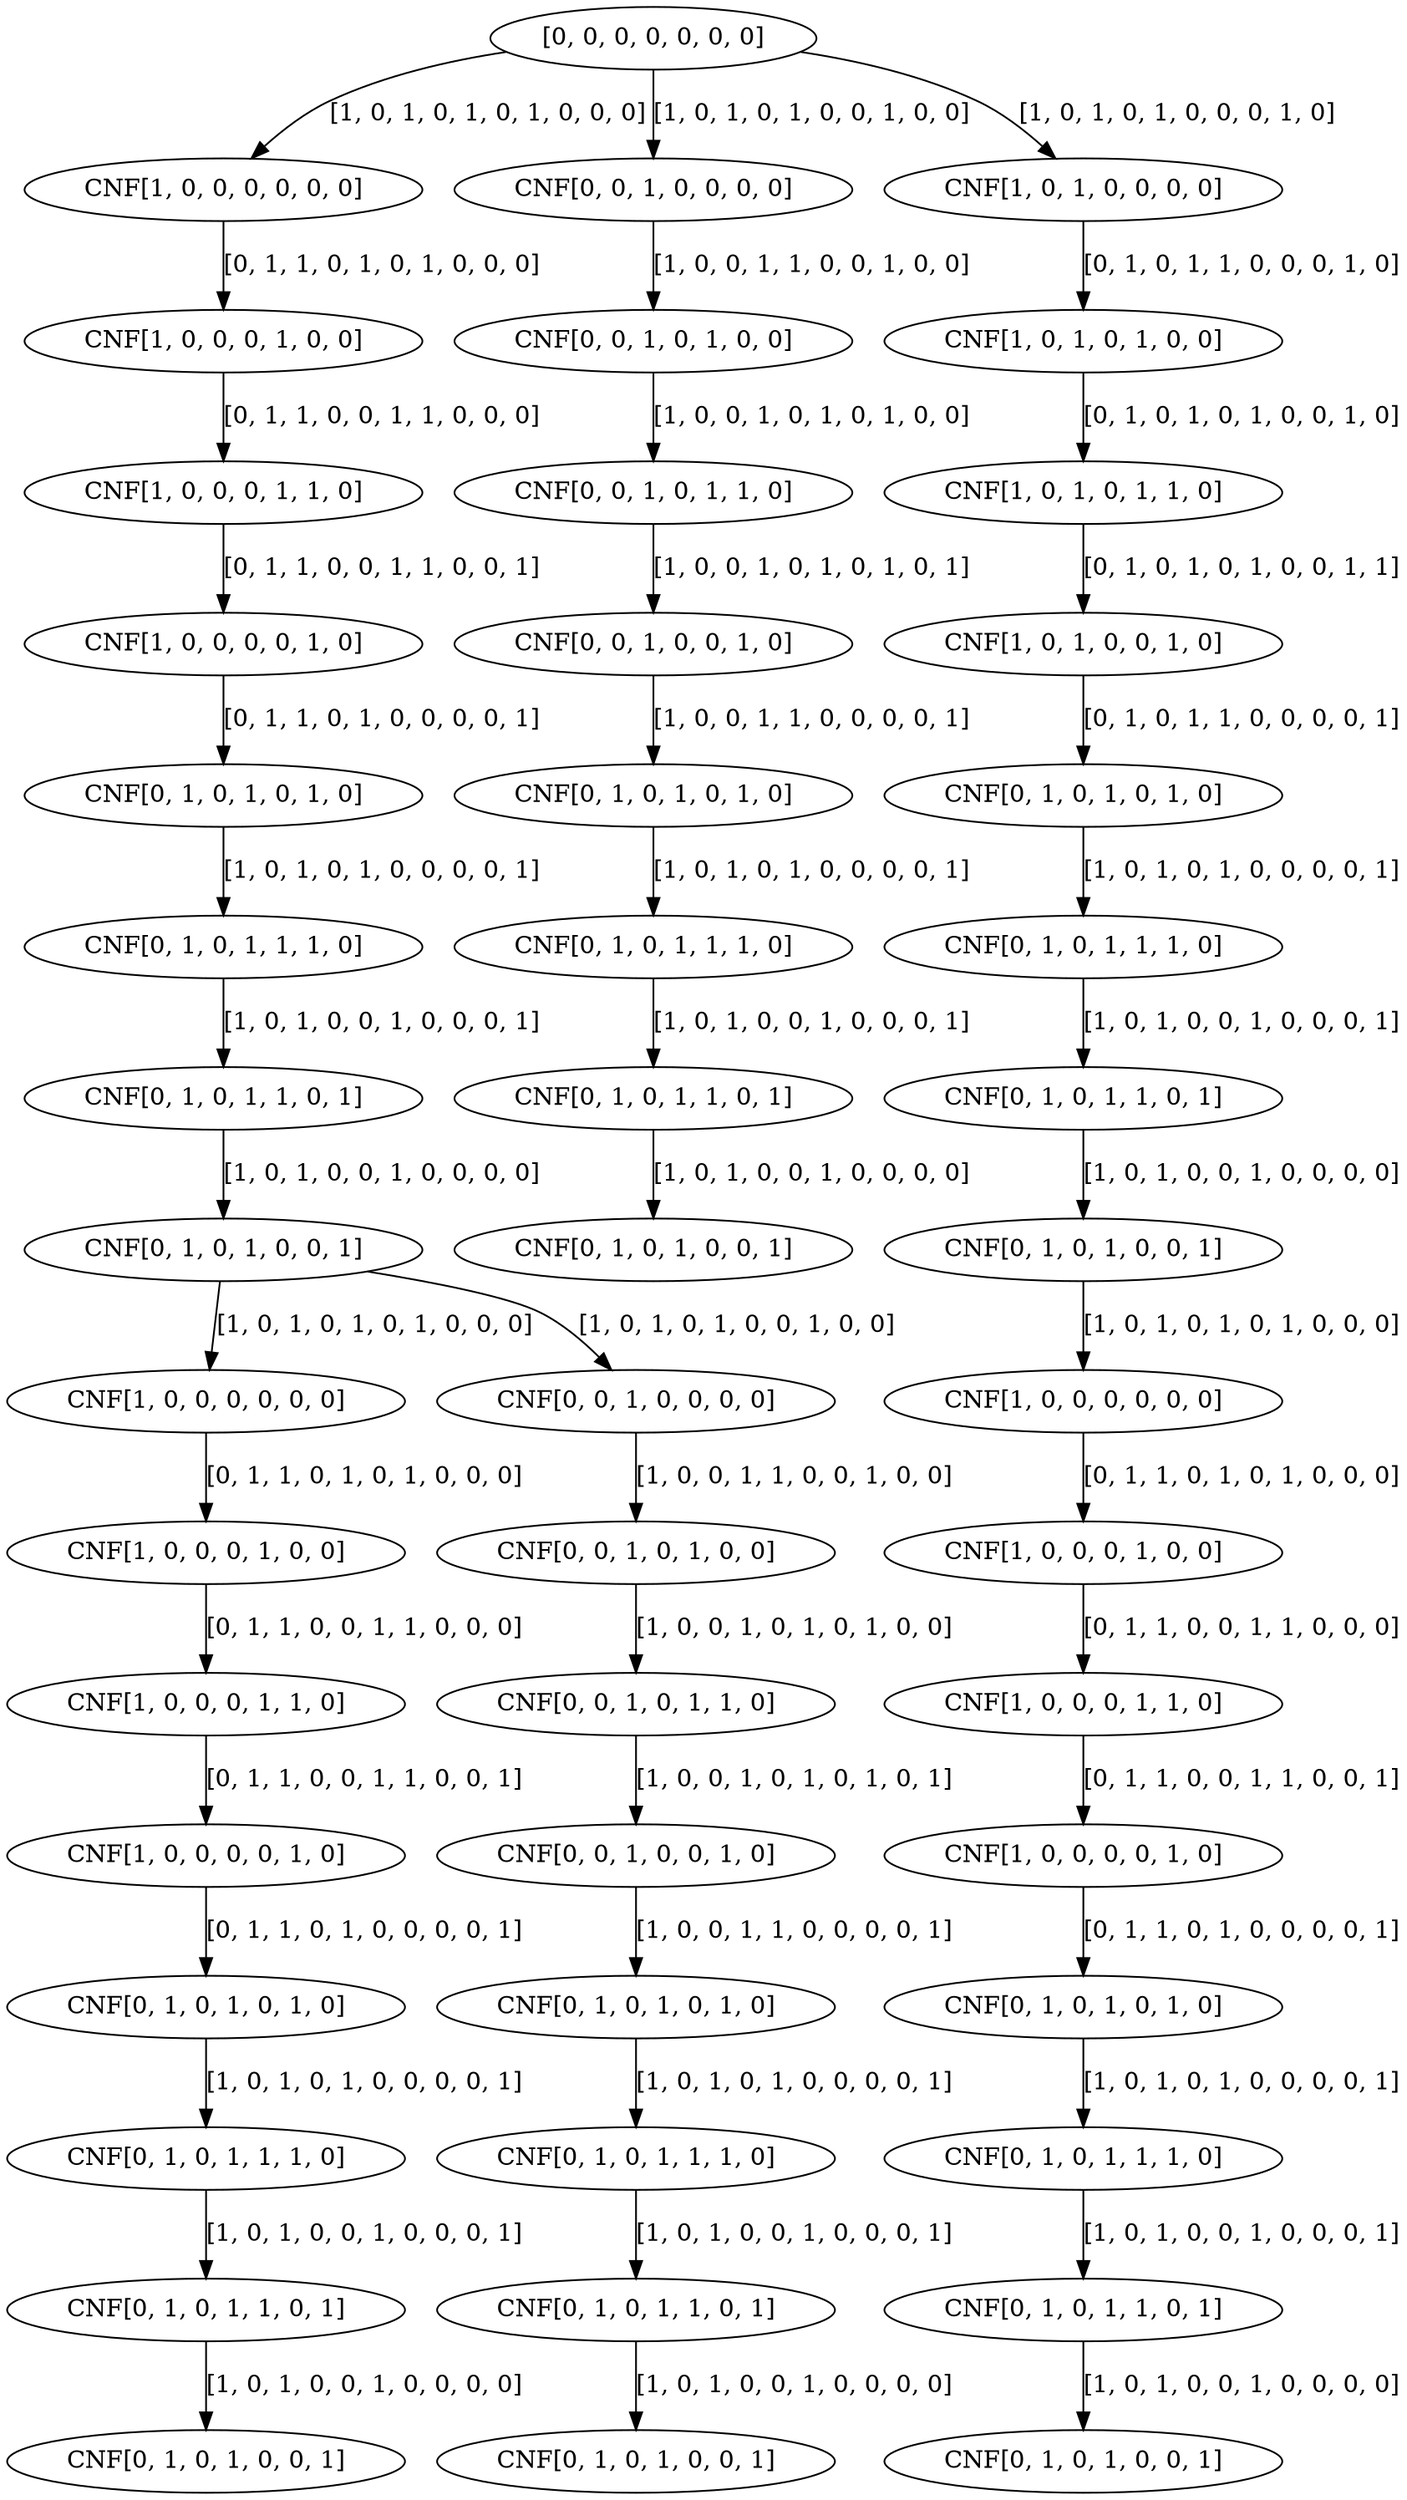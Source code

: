 digraph t {
root [label = "[0, 0, 0, 0, 0, 0, 0]"];
CNF1 [label = "CNF[1, 0, 0, 0, 0, 0, 0]"];
CNF2 [label = "CNF[1, 0, 0, 0, 1, 0, 0]"];
CNF3 [label = "CNF[1, 0, 0, 0, 1, 1, 0]"];
CNF4 [label = "CNF[1, 0, 0, 0, 0, 1, 0]"];
CNF5 [label = "CNF[0, 1, 0, 1, 0, 1, 0]"];
CNF6 [label = "CNF[0, 1, 0, 1, 1, 1, 0]"];
CNF7 [label = "CNF[0, 1, 0, 1, 1, 0, 1]"];
CNF8 [label = "CNF[0, 1, 0, 1, 0, 0, 1]"];
CNF9 [label = "CNF[0, 0, 1, 0, 0, 0, 0]"];
CNF10 [label = "CNF[0, 0, 1, 0, 1, 0, 0]"];
CNF11 [label = "CNF[0, 0, 1, 0, 1, 1, 0]"];
CNF12 [label = "CNF[0, 0, 1, 0, 0, 1, 0]"];
CNF13 [label = "CNF[0, 1, 0, 1, 0, 1, 0]"];
CNF14 [label = "CNF[0, 1, 0, 1, 1, 1, 0]"];
CNF15 [label = "CNF[0, 1, 0, 1, 1, 0, 1]"];
CNF16 [label = "CNF[0, 1, 0, 1, 0, 0, 1]"];
CNF17 [label = "CNF[1, 0, 1, 0, 0, 0, 0]"];
CNF18 [label = "CNF[1, 0, 1, 0, 1, 0, 0]"];
CNF19 [label = "CNF[1, 0, 1, 0, 1, 1, 0]"];
CNF20 [label = "CNF[1, 0, 1, 0, 0, 1, 0]"];
CNF21 [label = "CNF[0, 1, 0, 1, 0, 1, 0]"];
CNF22 [label = "CNF[0, 1, 0, 1, 1, 1, 0]"];
CNF23 [label = "CNF[0, 1, 0, 1, 1, 0, 1]"];
CNF24 [label = "CNF[0, 1, 0, 1, 0, 0, 1]"];
CNF25 [label = "CNF[1, 0, 0, 0, 0, 0, 0]"];
CNF26 [label = "CNF[1, 0, 0, 0, 1, 0, 0]"];
CNF27 [label = "CNF[1, 0, 0, 0, 1, 1, 0]"];
CNF28 [label = "CNF[1, 0, 0, 0, 0, 1, 0]"];
CNF29 [label = "CNF[0, 1, 0, 1, 0, 1, 0]"];
CNF30 [label = "CNF[0, 1, 0, 1, 1, 1, 0]"];
CNF31 [label = "CNF[0, 1, 0, 1, 1, 0, 1]"];
CNF32 [label = "CNF[0, 1, 0, 1, 0, 0, 1]"];
CNF33 [label = "CNF[0, 0, 1, 0, 0, 0, 0]"];
CNF34 [label = "CNF[0, 0, 1, 0, 1, 0, 0]"];
CNF35 [label = "CNF[0, 0, 1, 0, 1, 1, 0]"];
CNF36 [label = "CNF[0, 0, 1, 0, 0, 1, 0]"];
CNF37 [label = "CNF[0, 1, 0, 1, 0, 1, 0]"];
CNF38 [label = "CNF[0, 1, 0, 1, 1, 1, 0]"];
CNF39 [label = "CNF[0, 1, 0, 1, 1, 0, 1]"];
CNF40 [label = "CNF[0, 1, 0, 1, 0, 0, 1]"];
CNF41 [label = "CNF[1, 0, 0, 0, 0, 0, 0]"];
CNF42 [label = "CNF[1, 0, 0, 0, 1, 0, 0]"];
CNF43 [label = "CNF[1, 0, 0, 0, 1, 1, 0]"];
CNF44 [label = "CNF[1, 0, 0, 0, 0, 1, 0]"];
CNF45 [label = "CNF[0, 1, 0, 1, 0, 1, 0]"];
CNF46 [label = "CNF[0, 1, 0, 1, 1, 1, 0]"];
CNF47 [label = "CNF[0, 1, 0, 1, 1, 0, 1]"];
CNF48 [label = "CNF[0, 1, 0, 1, 0, 0, 1]"];
root -> CNF1 [label = "[1, 0, 1, 0, 1, 0, 1, 0, 0, 0]"];
CNF1 -> CNF2 [label = "[0, 1, 1, 0, 1, 0, 1, 0, 0, 0]"];
CNF2 -> CNF3 [label = "[0, 1, 1, 0, 0, 1, 1, 0, 0, 0]"];
CNF3 -> CNF4 [label = "[0, 1, 1, 0, 0, 1, 1, 0, 0, 1]"];
CNF4 -> CNF5 [label = "[0, 1, 1, 0, 1, 0, 0, 0, 0, 1]"];
CNF5 -> CNF6 [label = "[1, 0, 1, 0, 1, 0, 0, 0, 0, 1]"];
CNF6 -> CNF7 [label = "[1, 0, 1, 0, 0, 1, 0, 0, 0, 1]"];
CNF7 -> CNF8 [label = "[1, 0, 1, 0, 0, 1, 0, 0, 0, 0]"];
root -> CNF9 [label = "[1, 0, 1, 0, 1, 0, 0, 1, 0, 0]"];
CNF9 -> CNF10 [label = "[1, 0, 0, 1, 1, 0, 0, 1, 0, 0]"];
CNF10 -> CNF11 [label = "[1, 0, 0, 1, 0, 1, 0, 1, 0, 0]"];
CNF11 -> CNF12 [label = "[1, 0, 0, 1, 0, 1, 0, 1, 0, 1]"];
CNF12 -> CNF13 [label = "[1, 0, 0, 1, 1, 0, 0, 0, 0, 1]"];
CNF13 -> CNF14 [label = "[1, 0, 1, 0, 1, 0, 0, 0, 0, 1]"];
CNF14 -> CNF15 [label = "[1, 0, 1, 0, 0, 1, 0, 0, 0, 1]"];
CNF15 -> CNF16 [label = "[1, 0, 1, 0, 0, 1, 0, 0, 0, 0]"];
root -> CNF17 [label = "[1, 0, 1, 0, 1, 0, 0, 0, 1, 0]"];
CNF17 -> CNF18 [label = "[0, 1, 0, 1, 1, 0, 0, 0, 1, 0]"];
CNF18 -> CNF19 [label = "[0, 1, 0, 1, 0, 1, 0, 0, 1, 0]"];
CNF19 -> CNF20 [label = "[0, 1, 0, 1, 0, 1, 0, 0, 1, 1]"];
CNF20 -> CNF21 [label = "[0, 1, 0, 1, 1, 0, 0, 0, 0, 1]"];
CNF21 -> CNF22 [label = "[1, 0, 1, 0, 1, 0, 0, 0, 0, 1]"];
CNF22 -> CNF23 [label = "[1, 0, 1, 0, 0, 1, 0, 0, 0, 1]"];
CNF23 -> CNF24 [label = "[1, 0, 1, 0, 0, 1, 0, 0, 0, 0]"];
CNF8 -> CNF25 [label = "[1, 0, 1, 0, 1, 0, 1, 0, 0, 0]"];
CNF25 -> CNF26 [label = "[0, 1, 1, 0, 1, 0, 1, 0, 0, 0]"];
CNF26 -> CNF27 [label = "[0, 1, 1, 0, 0, 1, 1, 0, 0, 0]"];
CNF27 -> CNF28 [label = "[0, 1, 1, 0, 0, 1, 1, 0, 0, 1]"];
CNF28 -> CNF29 [label = "[0, 1, 1, 0, 1, 0, 0, 0, 0, 1]"];
CNF29 -> CNF30 [label = "[1, 0, 1, 0, 1, 0, 0, 0, 0, 1]"];
CNF30 -> CNF31 [label = "[1, 0, 1, 0, 0, 1, 0, 0, 0, 1]"];
CNF31 -> CNF32 [label = "[1, 0, 1, 0, 0, 1, 0, 0, 0, 0]"];
CNF8 -> CNF33 [label = "[1, 0, 1, 0, 1, 0, 0, 1, 0, 0]"];
CNF33 -> CNF34 [label = "[1, 0, 0, 1, 1, 0, 0, 1, 0, 0]"];
CNF34 -> CNF35 [label = "[1, 0, 0, 1, 0, 1, 0, 1, 0, 0]"];
CNF35 -> CNF36 [label = "[1, 0, 0, 1, 0, 1, 0, 1, 0, 1]"];
CNF36 -> CNF37 [label = "[1, 0, 0, 1, 1, 0, 0, 0, 0, 1]"];
CNF37 -> CNF38 [label = "[1, 0, 1, 0, 1, 0, 0, 0, 0, 1]"];
CNF38 -> CNF39 [label = "[1, 0, 1, 0, 0, 1, 0, 0, 0, 1]"];
CNF39 -> CNF40 [label = "[1, 0, 1, 0, 0, 1, 0, 0, 0, 0]"];
CNF24 -> CNF41 [label = "[1, 0, 1, 0, 1, 0, 1, 0, 0, 0]"];
CNF41 -> CNF42 [label = "[0, 1, 1, 0, 1, 0, 1, 0, 0, 0]"];
CNF42 -> CNF43 [label = "[0, 1, 1, 0, 0, 1, 1, 0, 0, 0]"];
CNF43 -> CNF44 [label = "[0, 1, 1, 0, 0, 1, 1, 0, 0, 1]"];
CNF44 -> CNF45 [label = "[0, 1, 1, 0, 1, 0, 0, 0, 0, 1]"];
CNF45 -> CNF46 [label = "[1, 0, 1, 0, 1, 0, 0, 0, 0, 1]"];
CNF46 -> CNF47 [label = "[1, 0, 1, 0, 0, 1, 0, 0, 0, 1]"];
CNF47 -> CNF48 [label = "[1, 0, 1, 0, 0, 1, 0, 0, 0, 0]"];
}